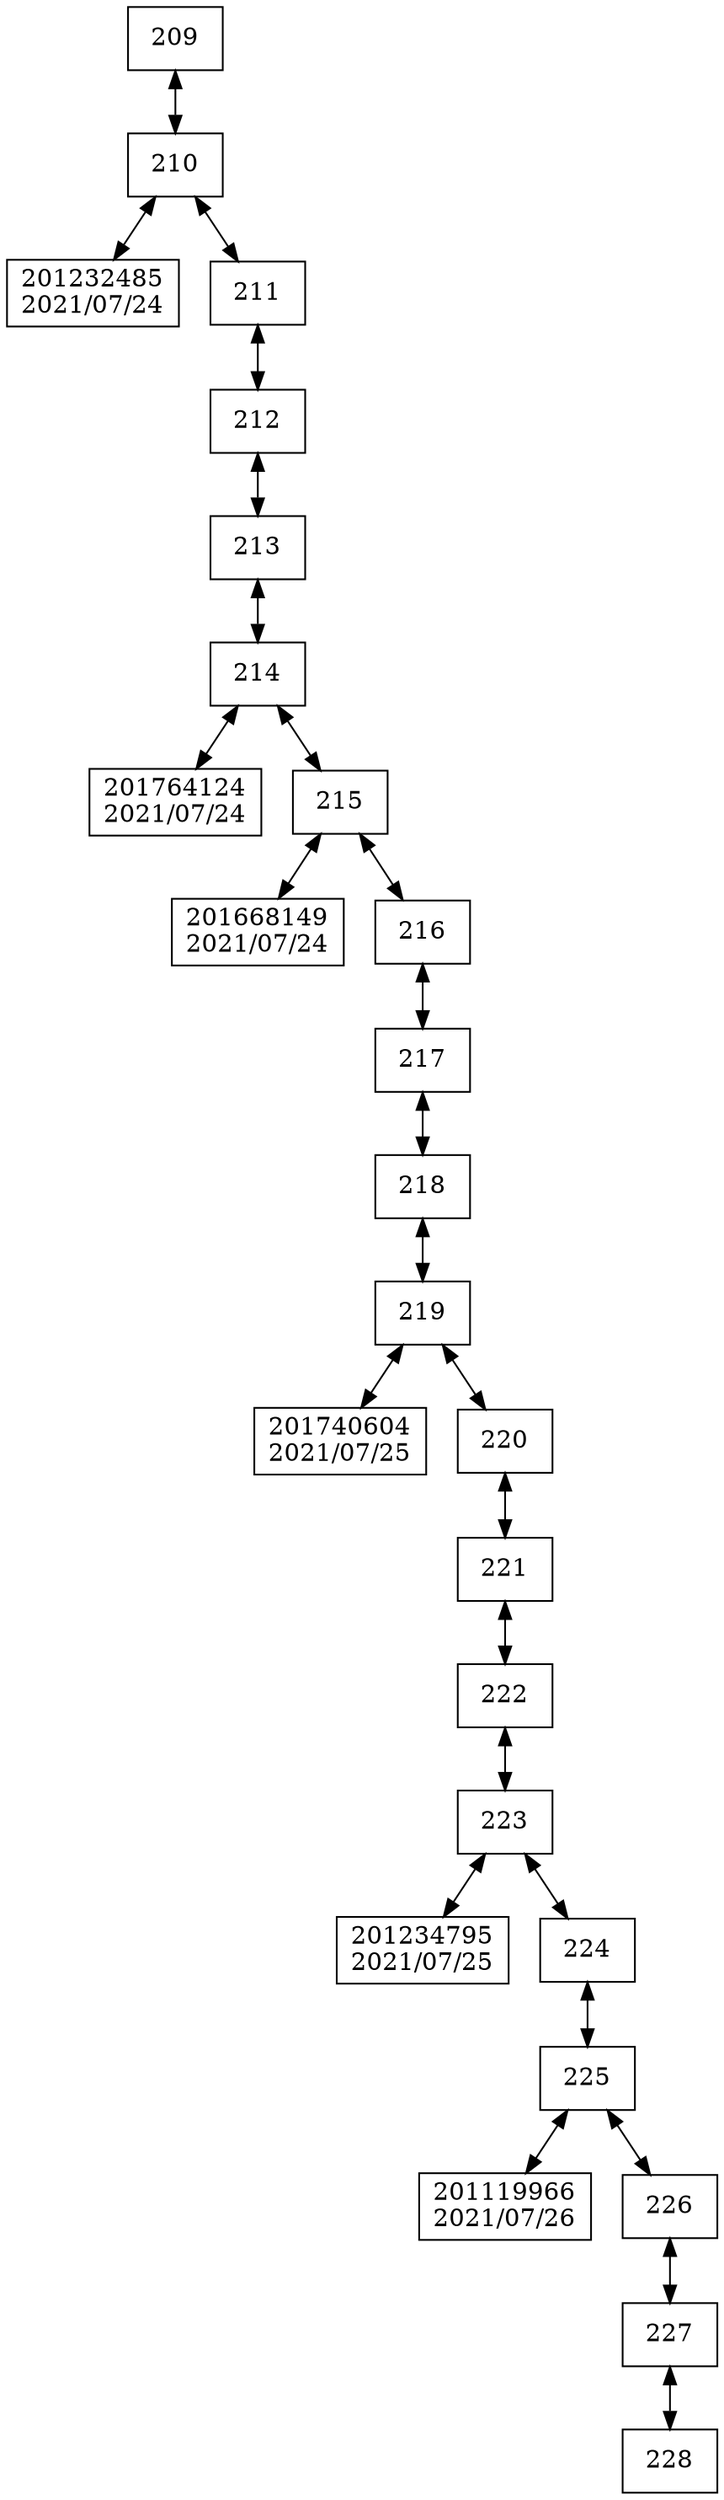 digraph G{
 rankdir = TB; 
node [shape=box]; 
compound=true; 
"209"[label="209"];
"210"[label="210"];
"201232485"[label="201232485
2021/07/24"];
"211"[label="211"];
"212"[label="212"];
"213"[label="213"];
"214"[label="214"];
"201764124"[label="201764124
2021/07/24"];
"215"[label="215"];
"201668149"[label="201668149
2021/07/24"];
"216"[label="216"];
"217"[label="217"];
"218"[label="218"];
"219"[label="219"];
"201740604"[label="201740604
2021/07/25"];
"220"[label="220"];
"221"[label="221"];
"222"[label="222"];
"223"[label="223"];
"201234795"[label="201234795
2021/07/25"];
"224"[label="224"];
"225"[label="225"];
"201119966"[label="201119966
2021/07/26"];
"226"[label="226"];
"227"[label="227"];
"228"[label="228"];
"209" -> "210"[dir="both"];
"210" -> "201232485"[dir="both"];
"210" -> "211"[dir="both"];
"211" -> "212"[dir="both"];
"212" -> "213"[dir="both"];
"213" -> "214"[dir="both"];
"214" -> "201764124"[dir="both"];
"214" -> "215"[dir="both"];
"215" -> "201668149"[dir="both"];
"215" -> "216"[dir="both"];
"216" -> "217"[dir="both"];
"217" -> "218"[dir="both"];
"218" -> "219"[dir="both"];
"219" -> "201740604"[dir="both"];
"219" -> "220"[dir="both"];
"220" -> "221"[dir="both"];
"221" -> "222"[dir="both"];
"222" -> "223"[dir="both"];
"223" -> "201234795"[dir="both"];
"223" -> "224"[dir="both"];
"224" -> "225"[dir="both"];
"225" -> "201119966"[dir="both"];
"225" -> "226"[dir="both"];
"226" -> "227"[dir="both"];
"227" -> "228"[dir="both"];

}

